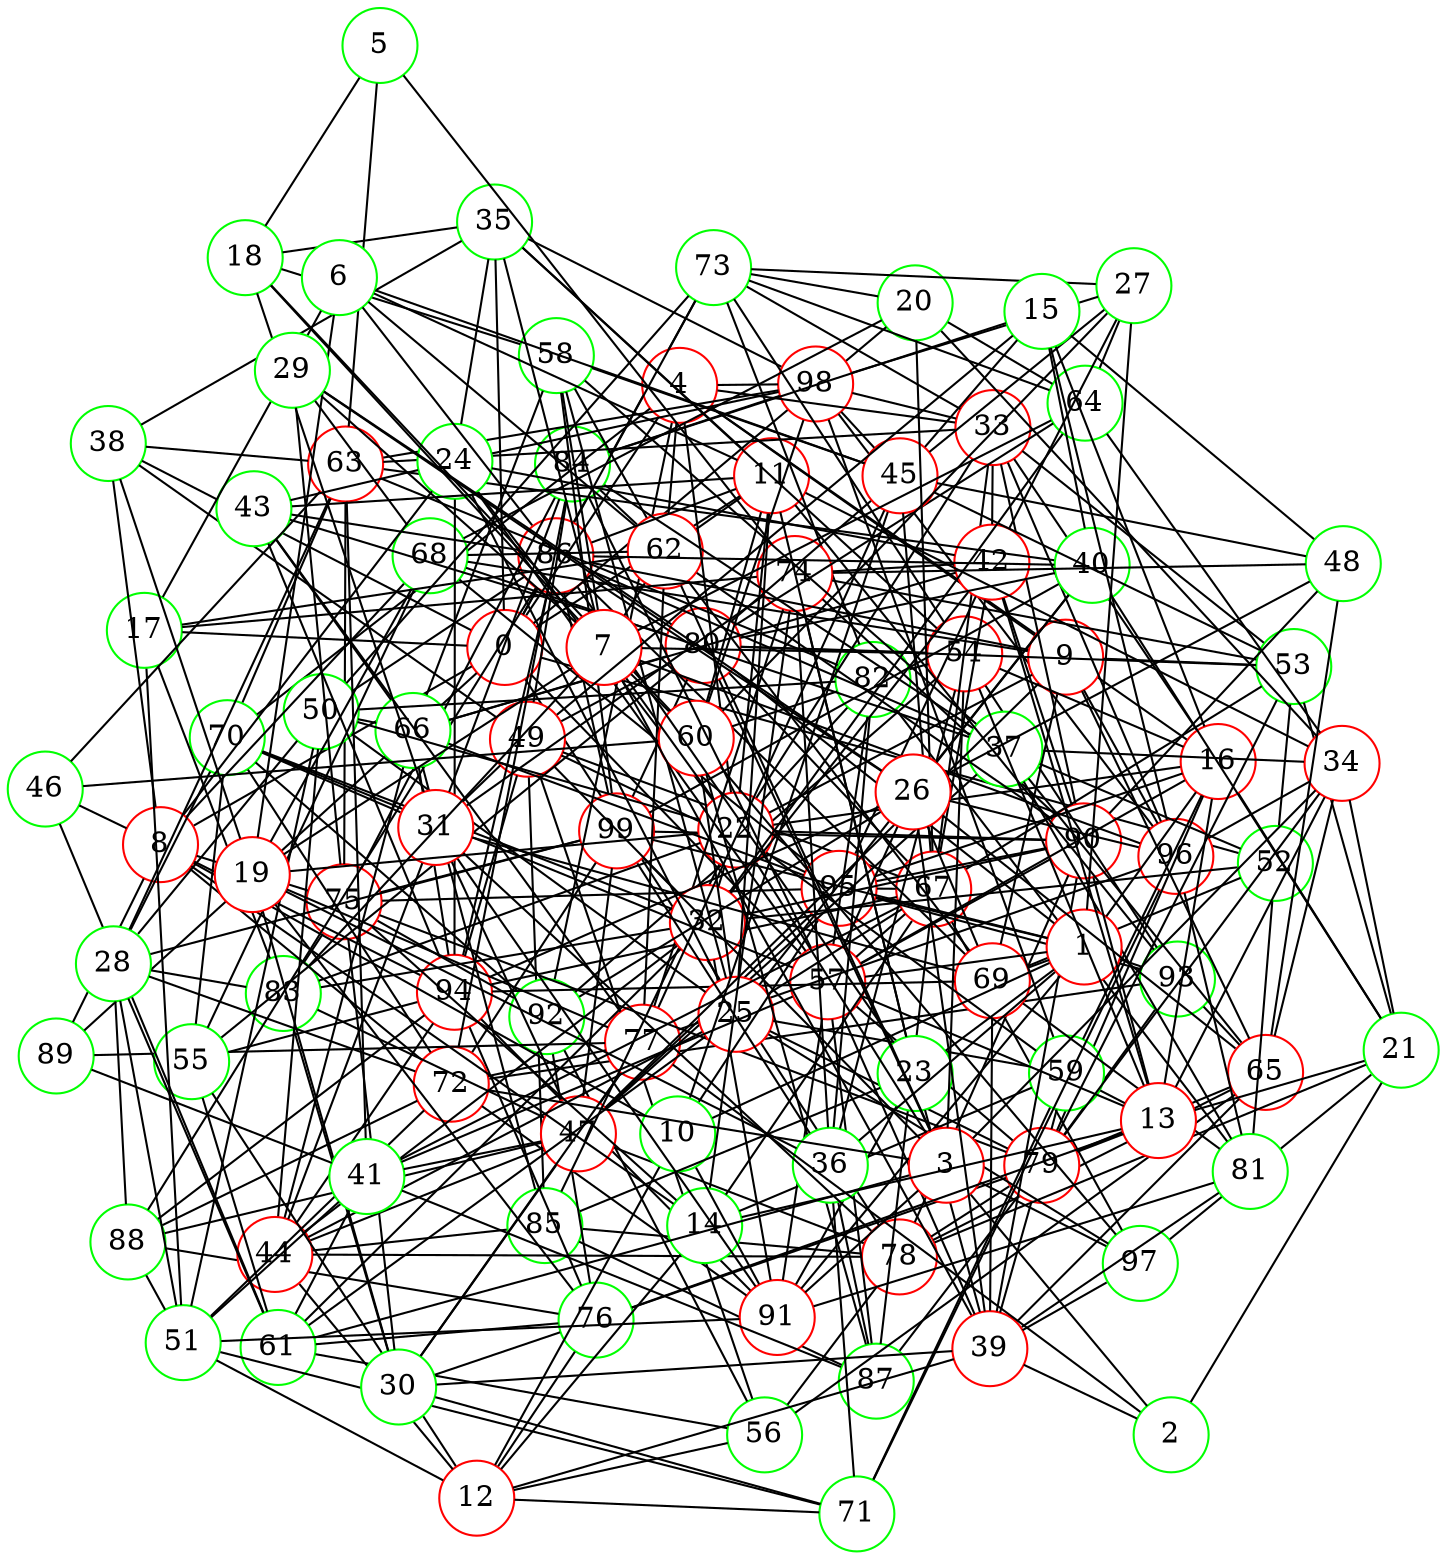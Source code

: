 graph {
graph ["layout"="fdp"]
node ["style"="filled","fillcolor"="white","fixedsize"="true","shape"="circle"]
"0" ["color"="red"]
"35" ["color"="green"]
"98" ["color"="red"]
"38" ["color"="green"]
"49" ["color"="red"]
"80" ["color"="red"]
"99" ["color"="red"]
"67" ["color"="red"]
"97" ["color"="green"]
"87" ["color"="green"]
"94" ["color"="red"]
"95" ["color"="red"]
"84" ["color"="green"]
"85" ["color"="green"]
"56" ["color"="green"]
"65" ["color"="red"]
"93" ["color"="green"]
"78" ["color"="red"]
"90" ["color"="red"]
"79" ["color"="red"]
"92" ["color"="green"]
"61" ["color"="green"]
"76" ["color"="green"]
"88" ["color"="green"]
"63" ["color"="red"]
"82" ["color"="green"]
"70" ["color"="green"]
"72" ["color"="red"]
"91" ["color"="red"]
"77" ["color"="red"]
"96" ["color"="red"]
"89" ["color"="green"]
"75" ["color"="red"]
"83" ["color"="green"]
"54" ["color"="red"]
"73" ["color"="green"]
"86" ["color"="red"]
"4" ["color"="red"]
"16" ["color"="red"]
"33" ["color"="red"]
"53" ["color"="green"]
"74" ["color"="red"]
"42" ["color"="red"]
"66" ["color"="green"]
"21" ["color"="green"]
"34" ["color"="red"]
"64" ["color"="green"]
"37" ["color"="green"]
"81" ["color"="green"]
"52" ["color"="green"]
"69" ["color"="red"]
"68" ["color"="green"]
"58" ["color"="green"]
"62" ["color"="red"]
"47" ["color"="red"]
"40" ["color"="green"]
"22" ["color"="red"]
"32" ["color"="red"]
"44" ["color"="red"]
"50" ["color"="green"]
"51" ["color"="green"]
"71" ["color"="green"]
"24" ["color"="green"]
"25" ["color"="red"]
"59" ["color"="green"]
"60" ["color"="red"]
"57" ["color"="red"]
"43" ["color"="green"]
"9" ["color"="red"]
"8" ["color"="red"]
"10" ["color"="green"]
"12" ["color"="red"]
"39" ["color"="red"]
"55" ["color"="green"]
"14" ["color"="green"]
"45" ["color"="red"]
"48" ["color"="green"]
"46" ["color"="green"]
"11" ["color"="red"]
"23" ["color"="green"]
"17" ["color"="green"]
"20" ["color"="green"]
"1" ["color"="red"]
"36" ["color"="green"]
"27" ["color"="green"]
"2" ["color"="green"]
"3" ["color"="red"]
"5" ["color"="green"]
"18" ["color"="green"]
"31" ["color"="red"]
"6" ["color"="green"]
"19" ["color"="red"]
"30" ["color"="green"]
"7" ["color"="red"]
"29" ["color"="green"]
"13" ["color"="red"]
"15" ["color"="green"]
"26" ["color"="red"]
"28" ["color"="green"]
"41" ["color"="green"]
"0" -- "35"
"0" -- "4"
"0" -- "38"
"0" -- "8"
"0" -- "73"
"0" -- "11"
"0" -- "78"
"0" -- "17"
"0" -- "20"
"0" -- "52"
"0" -- "86"
"0" -- "57"
"0" -- "89"
"35" -- "98"
"35" -- "38"
"35" -- "54"
"38" -- "49"
"38" -- "63"
"49" -- "80"
"49" -- "67"
"49" -- "84"
"49" -- "85"
"49" -- "56"
"49" -- "94"
"49" -- "95"
"80" -- "99"
"67" -- "97"
"67" -- "80"
"67" -- "87"
"67" -- "94"
"67" -- "95"
"84" -- "98"
"85" -- "87"
"56" -- "65"
"56" -- "92"
"56" -- "61"
"56" -- "78"
"65" -- "93"
"65" -- "78"
"65" -- "79"
"93" -- "95"
"78" -- "85"
"78" -- "90"
"78" -- "79"
"90" -- "99"
"90" -- "95"
"79" -- "87"
"79" -- "93"
"61" -- "76"
"76" -- "88"
"76" -- "92"
"76" -- "94"
"76" -- "79"
"88" -- "94"
"63" -- "82"
"63" -- "98"
"63" -- "70"
"63" -- "75"
"70" -- "72"
"70" -- "92"
"72" -- "99"
"72" -- "84"
"72" -- "88"
"72" -- "91"
"72" -- "77"
"72" -- "93"
"91" -- "94"
"77" -- "96"
"77" -- "89"
"96" -- "98"
"75" -- "83"
"75" -- "99"
"75" -- "84"
"75" -- "92"
"75" -- "79"
"75" -- "95"
"54" -- "80"
"54" -- "82"
"54" -- "73"
"54" -- "92"
"54" -- "93"
"73" -- "82"
"73" -- "86"
"86" -- "99"
"86" -- "88"
"86" -- "94"
"4" -- "16"
"4" -- "33"
"4" -- "98"
"4" -- "22"
"4" -- "70"
"4" -- "9"
"4" -- "92"
"4" -- "62"
"16" -- "33"
"16" -- "21"
"16" -- "22"
"16" -- "54"
"16" -- "57"
"16" -- "59"
"16" -- "79"
"16" -- "95"
"33" -- "96"
"33" -- "98"
"33" -- "67"
"33" -- "53"
"33" -- "73"
"33" -- "42"
"33" -- "90"
"33" -- "63"
"53" -- "80"
"53" -- "67"
"53" -- "74"
"53" -- "79"
"74" -- "90"
"74" -- "77"
"42" -- "66"
"42" -- "67"
"42" -- "74"
"42" -- "90"
"42" -- "95"
"66" -- "80"
"66" -- "85"
"66" -- "94"
"66" -- "95"
"21" -- "97"
"21" -- "34"
"21" -- "53"
"21" -- "40"
"21" -- "78"
"34" -- "64"
"34" -- "96"
"34" -- "65"
"34" -- "37"
"34" -- "79"
"64" -- "80"
"64" -- "73"
"37" -- "65"
"37" -- "81"
"37" -- "52"
"37" -- "68"
"37" -- "84"
"37" -- "86"
"37" -- "58"
"37" -- "47"
"81" -- "96"
"81" -- "82"
"81" -- "91"
"52" -- "81"
"52" -- "53"
"52" -- "69"
"69" -- "81"
"69" -- "86"
"69" -- "94"
"68" -- "95"
"58" -- "66"
"58" -- "99"
"58" -- "62"
"62" -- "68"
"62" -- "84"
"62" -- "69"
"62" -- "90"
"62" -- "77"
"47" -- "83"
"47" -- "99"
"47" -- "88"
"47" -- "77"
"47" -- "78"
"47" -- "95"
"40" -- "80"
"40" -- "99"
"40" -- "86"
"40" -- "63"
"22" -- "32"
"22" -- "33"
"22" -- "50"
"22" -- "82"
"22" -- "83"
"22" -- "85"
"22" -- "24"
"22" -- "90"
"22" -- "59"
"32" -- "64"
"32" -- "49"
"32" -- "83"
"32" -- "52"
"32" -- "70"
"32" -- "42"
"32" -- "90"
"32" -- "91"
"32" -- "44"
"32" -- "61"
"44" -- "50"
"44" -- "66"
"44" -- "85"
"44" -- "78"
"44" -- "94"
"44" -- "47"
"50" -- "66"
"50" -- "82"
"50" -- "51"
"50" -- "86"
"50" -- "73"
"51" -- "71"
"51" -- "72"
"51" -- "88"
"51" -- "91"
"71" -- "96"
"24" -- "98"
"24" -- "35"
"24" -- "25"
"24" -- "57"
"24" -- "42"
"24" -- "43"
"24" -- "94"
"25" -- "97"
"25" -- "50"
"25" -- "67"
"25" -- "40"
"25" -- "58"
"25" -- "59"
"25" -- "44"
"25" -- "60"
"25" -- "61"
"25" -- "79"
"59" -- "98"
"59" -- "71"
"59" -- "79"
"60" -- "97"
"60" -- "82"
"60" -- "98"
"60" -- "87"
"57" -- "67"
"57" -- "70"
"57" -- "79"
"57" -- "82"
"57" -- "84"
"57" -- "87"
"57" -- "90"
"57" -- "91"
"43" -- "80"
"43" -- "66"
"43" -- "86"
"43" -- "77"
"43" -- "94"
"9" -- "96"
"9" -- "65"
"9" -- "68"
"9" -- "53"
"9" -- "69"
"9" -- "22"
"9" -- "86"
"9" -- "47"
"8" -- "68"
"8" -- "38"
"8" -- "24"
"8" -- "72"
"8" -- "89"
"8" -- "10"
"8" -- "75"
"8" -- "14"
"8" -- "46"
"8" -- "94"
"10" -- "91"
"10" -- "12"
"10" -- "45"
"10" -- "95"
"12" -- "51"
"12" -- "39"
"12" -- "55"
"12" -- "71"
"12" -- "56"
"12" -- "44"
"12" -- "76"
"12" -- "14"
"39" -- "65"
"39" -- "97"
"39" -- "69"
"39" -- "79"
"39" -- "81"
"39" -- "57"
"39" -- "90"
"55" -- "80"
"55" -- "68"
"55" -- "70"
"55" -- "61"
"55" -- "94"
"14" -- "67"
"14" -- "74"
"14" -- "59"
"14" -- "75"
"45" -- "48"
"45" -- "80"
"45" -- "98"
"45" -- "67"
"45" -- "53"
"45" -- "58"
"45" -- "77"
"48" -- "65"
"48" -- "74"
"48" -- "90"
"46" -- "60"
"46" -- "61"
"46" -- "63"
"11" -- "34"
"11" -- "35"
"11" -- "22"
"11" -- "86"
"11" -- "23"
"11" -- "25"
"11" -- "43"
"11" -- "60"
"11" -- "93"
"11" -- "62"
"23" -- "85"
"23" -- "86"
"23" -- "39"
"23" -- "74"
"23" -- "91"
"17" -- "51"
"17" -- "83"
"17" -- "74"
"17" -- "62"
"20" -- "64"
"20" -- "34"
"20" -- "67"
"20" -- "68"
"20" -- "73"
"1" -- "16"
"1" -- "80"
"1" -- "99"
"1" -- "36"
"1" -- "69"
"1" -- "23"
"1" -- "57"
"1" -- "10"
"1" -- "27"
"1" -- "91"
"1" -- "93"
"1" -- "95"
"36" -- "82"
"36" -- "99"
"36" -- "54"
"36" -- "71"
"36" -- "87"
"36" -- "74"
"27" -- "64"
"27" -- "98"
"27" -- "73"
"27" -- "42"
"27" -- "60"
"27" -- "45"
"2" -- "3"
"2" -- "21"
"2" -- "39"
"2" -- "77"
"3" -- "80"
"3" -- "97"
"3" -- "34"
"3" -- "99"
"3" -- "22"
"3" -- "54"
"3" -- "72"
"3" -- "91"
"3" -- "61"
"3" -- "62"
"5" -- "18"
"5" -- "74"
"5" -- "63"
"18" -- "35"
"18" -- "58"
"18" -- "60"
"18" -- "31"
"31" -- "49"
"31" -- "84"
"31" -- "69"
"31" -- "70"
"31" -- "74"
"31" -- "91"
"31" -- "44"
"31" -- "78"
"31" -- "47"
"6" -- "17"
"6" -- "19"
"6" -- "86"
"6" -- "11"
"6" -- "45"
"6" -- "62"
"19" -- "36"
"19" -- "68"
"19" -- "22"
"19" -- "38"
"19" -- "76"
"19" -- "77"
"19" -- "30"
"30" -- "83"
"30" -- "39"
"30" -- "71"
"30" -- "75"
"30" -- "76"
"30" -- "77"
"30" -- "47"
"7" -- "64"
"7" -- "96"
"7" -- "35"
"7" -- "39"
"7" -- "18"
"7" -- "19"
"7" -- "83"
"7" -- "22"
"7" -- "54"
"7" -- "58"
"7" -- "60"
"7" -- "29"
"7" -- "62"
"29" -- "80"
"29" -- "68"
"29" -- "75"
"13" -- "16"
"13" -- "34"
"13" -- "21"
"13" -- "54"
"13" -- "57"
"13" -- "42"
"13" -- "90"
"13" -- "59"
"13" -- "76"
"13" -- "14"
"13" -- "79"
"15" -- "16"
"15" -- "48"
"15" -- "96"
"15" -- "49"
"15" -- "84"
"15" -- "40"
"15" -- "45"
"26" -- "48"
"26" -- "96"
"26" -- "65"
"26" -- "69"
"26" -- "86"
"26" -- "39"
"26" -- "40"
"26" -- "57"
"26" -- "92"
"26" -- "29"
"26" -- "94"
"28" -- "50"
"28" -- "51"
"28" -- "83"
"28" -- "99"
"28" -- "70"
"28" -- "72"
"28" -- "88"
"28" -- "61"
"28" -- "63"
"41" -- "51"
"41" -- "67"
"41" -- "87"
"41" -- "57"
"41" -- "89"
"41" -- "61"
"41" -- "47"
"41" -- "63"
}